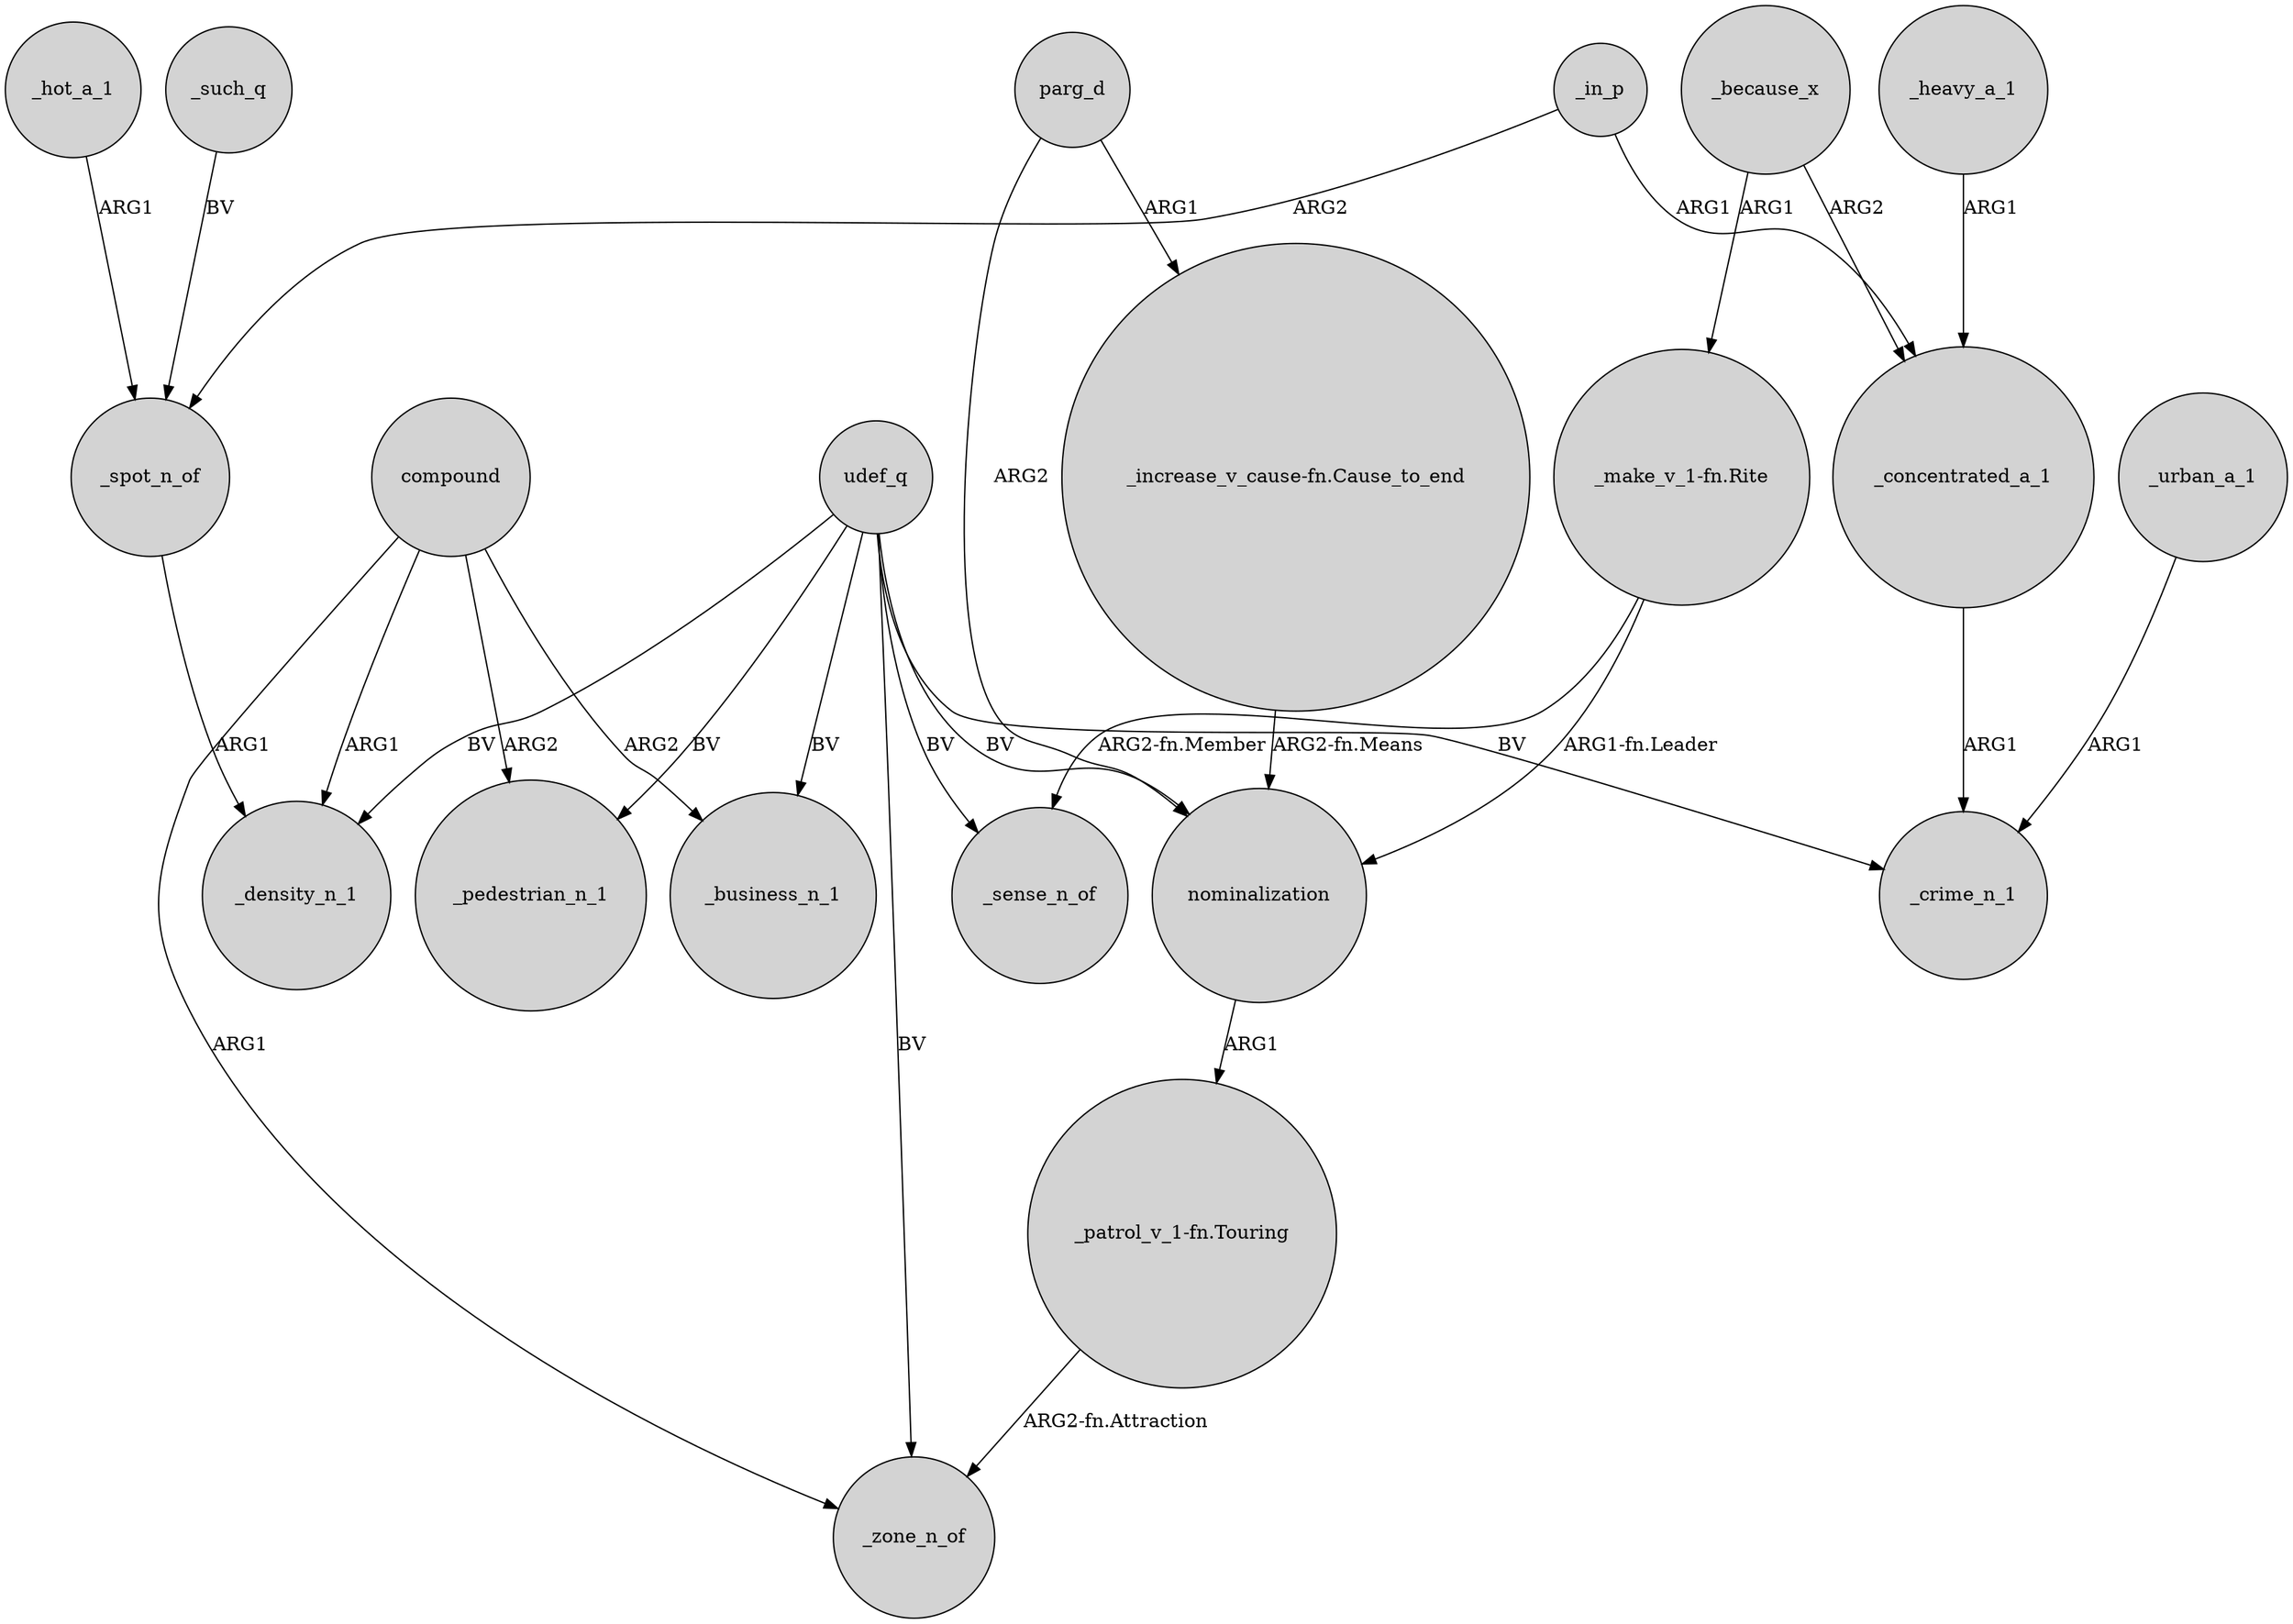 digraph {
	node [shape=circle style=filled]
	compound -> _pedestrian_n_1 [label=ARG2]
	_in_p -> _concentrated_a_1 [label=ARG1]
	nominalization -> "_patrol_v_1-fn.Touring" [label=ARG1]
	_because_x -> _concentrated_a_1 [label=ARG2]
	_urban_a_1 -> _crime_n_1 [label=ARG1]
	udef_q -> nominalization [label=BV]
	udef_q -> _pedestrian_n_1 [label=BV]
	udef_q -> _crime_n_1 [label=BV]
	"_increase_v_cause-fn.Cause_to_end" -> nominalization [label="ARG2-fn.Means"]
	udef_q -> _zone_n_of [label=BV]
	udef_q -> _business_n_1 [label=BV]
	_in_p -> _spot_n_of [label=ARG2]
	parg_d -> "_increase_v_cause-fn.Cause_to_end" [label=ARG1]
	compound -> _zone_n_of [label=ARG1]
	_heavy_a_1 -> _concentrated_a_1 [label=ARG1]
	_spot_n_of -> _density_n_1 [label=ARG1]
	_because_x -> "_make_v_1-fn.Rite" [label=ARG1]
	compound -> _density_n_1 [label=ARG1]
	_such_q -> _spot_n_of [label=BV]
	_concentrated_a_1 -> _crime_n_1 [label=ARG1]
	udef_q -> _density_n_1 [label=BV]
	compound -> _business_n_1 [label=ARG2]
	"_patrol_v_1-fn.Touring" -> _zone_n_of [label="ARG2-fn.Attraction"]
	_hot_a_1 -> _spot_n_of [label=ARG1]
	"_make_v_1-fn.Rite" -> _sense_n_of [label="ARG2-fn.Member"]
	udef_q -> _sense_n_of [label=BV]
	parg_d -> nominalization [label=ARG2]
	"_make_v_1-fn.Rite" -> nominalization [label="ARG1-fn.Leader"]
}

